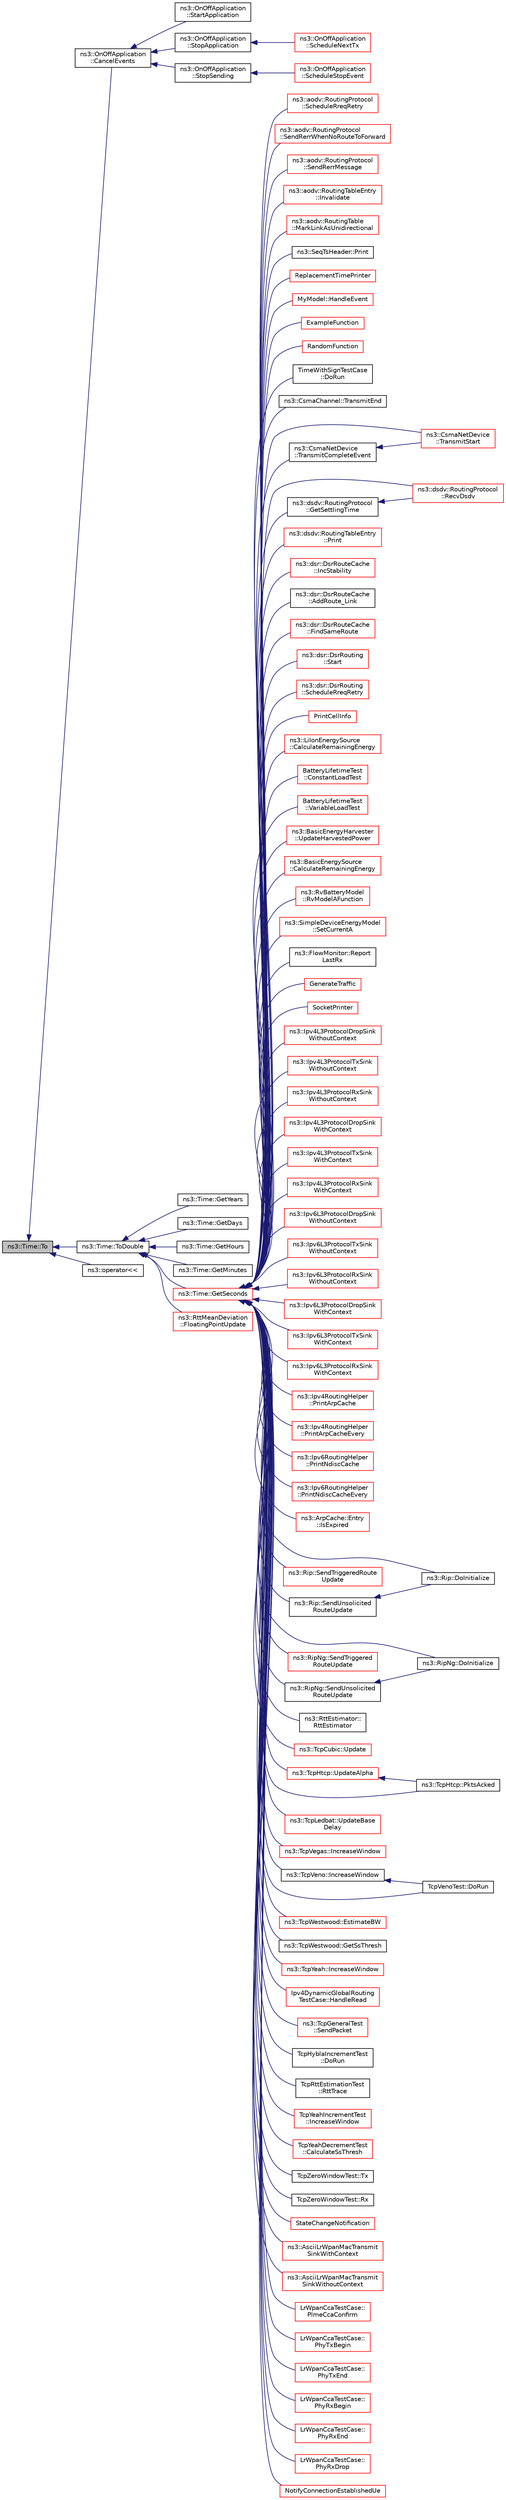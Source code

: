 digraph "ns3::Time::To"
{
  edge [fontname="Helvetica",fontsize="10",labelfontname="Helvetica",labelfontsize="10"];
  node [fontname="Helvetica",fontsize="10",shape=record];
  rankdir="LR";
  Node1 [label="ns3::Time::To",height=0.2,width=0.4,color="black", fillcolor="grey75", style="filled", fontcolor="black"];
  Node1 -> Node2 [dir="back",color="midnightblue",fontsize="10",style="solid"];
  Node2 [label="ns3::OnOffApplication\l::CancelEvents",height=0.2,width=0.4,color="black", fillcolor="white", style="filled",URL="$dc/d04/classns3_1_1OnOffApplication.html#afb253c6f54b73e7ca4599ad5541bce5c",tooltip="Cancel all pending events. "];
  Node2 -> Node3 [dir="back",color="midnightblue",fontsize="10",style="solid"];
  Node3 [label="ns3::OnOffApplication\l::StartApplication",height=0.2,width=0.4,color="black", fillcolor="white", style="filled",URL="$dc/d04/classns3_1_1OnOffApplication.html#a0d9d5f0f60ec877c788c5c0e55c9587b",tooltip="Application specific startup code. "];
  Node2 -> Node4 [dir="back",color="midnightblue",fontsize="10",style="solid"];
  Node4 [label="ns3::OnOffApplication\l::StopApplication",height=0.2,width=0.4,color="black", fillcolor="white", style="filled",URL="$dc/d04/classns3_1_1OnOffApplication.html#a944980f8e00a8dcfb14fd4d915396ef7",tooltip="Application specific shutdown code. "];
  Node4 -> Node5 [dir="back",color="midnightblue",fontsize="10",style="solid"];
  Node5 [label="ns3::OnOffApplication\l::ScheduleNextTx",height=0.2,width=0.4,color="red", fillcolor="white", style="filled",URL="$dc/d04/classns3_1_1OnOffApplication.html#a654fc8acee0ccc66f1c736a06c5e149d",tooltip="Schedule the next packet transmission. "];
  Node2 -> Node6 [dir="back",color="midnightblue",fontsize="10",style="solid"];
  Node6 [label="ns3::OnOffApplication\l::StopSending",height=0.2,width=0.4,color="black", fillcolor="white", style="filled",URL="$dc/d04/classns3_1_1OnOffApplication.html#ab84ce405602879567f051a16ff8518a8",tooltip="Start an Off period. "];
  Node6 -> Node7 [dir="back",color="midnightblue",fontsize="10",style="solid"];
  Node7 [label="ns3::OnOffApplication\l::ScheduleStopEvent",height=0.2,width=0.4,color="red", fillcolor="white", style="filled",URL="$dc/d04/classns3_1_1OnOffApplication.html#a77a666c5f73ec9a94fb06ca47c5b6dde",tooltip="Schedule the next Off period start. "];
  Node1 -> Node8 [dir="back",color="midnightblue",fontsize="10",style="solid"];
  Node8 [label="ns3::Time::ToDouble",height=0.2,width=0.4,color="black", fillcolor="white", style="filled",URL="$dc/d04/classns3_1_1Time.html#a5fc320666cc3f9b379e64e9263e332b3"];
  Node8 -> Node9 [dir="back",color="midnightblue",fontsize="10",style="solid"];
  Node9 [label="ns3::Time::GetYears",height=0.2,width=0.4,color="black", fillcolor="white", style="filled",URL="$dc/d04/classns3_1_1Time.html#aa075cad5956a6074b90ed79ddf869a6c"];
  Node8 -> Node10 [dir="back",color="midnightblue",fontsize="10",style="solid"];
  Node10 [label="ns3::Time::GetDays",height=0.2,width=0.4,color="black", fillcolor="white", style="filled",URL="$dc/d04/classns3_1_1Time.html#ac9253ea7519b3780fb6db3ff81efbcd6"];
  Node8 -> Node11 [dir="back",color="midnightblue",fontsize="10",style="solid"];
  Node11 [label="ns3::Time::GetHours",height=0.2,width=0.4,color="black", fillcolor="white", style="filled",URL="$dc/d04/classns3_1_1Time.html#ab63a464701fb20020450eeb60158740a"];
  Node8 -> Node12 [dir="back",color="midnightblue",fontsize="10",style="solid"];
  Node12 [label="ns3::Time::GetMinutes",height=0.2,width=0.4,color="black", fillcolor="white", style="filled",URL="$dc/d04/classns3_1_1Time.html#abc2acc50a5594050d6869f5dfd83f57c"];
  Node8 -> Node13 [dir="back",color="midnightblue",fontsize="10",style="solid"];
  Node13 [label="ns3::Time::GetSeconds",height=0.2,width=0.4,color="red", fillcolor="white", style="filled",URL="$dc/d04/classns3_1_1Time.html#a8f20d5c3b0902d7b4320982f340b57c8"];
  Node13 -> Node14 [dir="back",color="midnightblue",fontsize="10",style="solid"];
  Node14 [label="ns3::aodv::RoutingProtocol\l::ScheduleRreqRetry",height=0.2,width=0.4,color="red", fillcolor="white", style="filled",URL="$db/dd0/classns3_1_1aodv_1_1RoutingProtocol.html#a85e17b36131d0582099347a4379bef11"];
  Node13 -> Node15 [dir="back",color="midnightblue",fontsize="10",style="solid"];
  Node15 [label="ns3::aodv::RoutingProtocol\l::SendRerrWhenNoRouteToForward",height=0.2,width=0.4,color="red", fillcolor="white", style="filled",URL="$db/dd0/classns3_1_1aodv_1_1RoutingProtocol.html#aa8b4c8c3811348aa19e76218523796af"];
  Node13 -> Node16 [dir="back",color="midnightblue",fontsize="10",style="solid"];
  Node16 [label="ns3::aodv::RoutingProtocol\l::SendRerrMessage",height=0.2,width=0.4,color="red", fillcolor="white", style="filled",URL="$db/dd0/classns3_1_1aodv_1_1RoutingProtocol.html#abc216040fe7b7ac100ea7bf2ce9a0bdb",tooltip="Forward RERR. "];
  Node13 -> Node17 [dir="back",color="midnightblue",fontsize="10",style="solid"];
  Node17 [label="ns3::aodv::RoutingTableEntry\l::Invalidate",height=0.2,width=0.4,color="red", fillcolor="white", style="filled",URL="$d7/d69/classns3_1_1aodv_1_1RoutingTableEntry.html#a828a495f05feac45830d398ad0704e5f",tooltip="Mark entry as \"down\" (i.e. disable it) "];
  Node13 -> Node18 [dir="back",color="midnightblue",fontsize="10",style="solid"];
  Node18 [label="ns3::aodv::RoutingTable\l::MarkLinkAsUnidirectional",height=0.2,width=0.4,color="red", fillcolor="white", style="filled",URL="$de/d42/classns3_1_1aodv_1_1RoutingTable.html#ae82d9009d8a05047561df8896c4c4d57"];
  Node13 -> Node19 [dir="back",color="midnightblue",fontsize="10",style="solid"];
  Node19 [label="ns3::SeqTsHeader::Print",height=0.2,width=0.4,color="black", fillcolor="white", style="filled",URL="$d7/dd7/classns3_1_1SeqTsHeader.html#a4a0dbf841eadb346d436ef57c28a4636"];
  Node13 -> Node20 [dir="back",color="midnightblue",fontsize="10",style="solid"];
  Node20 [label="ReplacementTimePrinter",height=0.2,width=0.4,color="red", fillcolor="white", style="filled",URL="$dd/d8e/sample-log-time-format_8cc.html#a88ecb1122aacd8f4e9f8a7c8319dc180"];
  Node13 -> Node21 [dir="back",color="midnightblue",fontsize="10",style="solid"];
  Node21 [label="MyModel::HandleEvent",height=0.2,width=0.4,color="red", fillcolor="white", style="filled",URL="$d5/da6/classMyModel.html#ab922ec537229c1478f22fdca05410f29"];
  Node13 -> Node22 [dir="back",color="midnightblue",fontsize="10",style="solid"];
  Node22 [label="ExampleFunction",height=0.2,width=0.4,color="red", fillcolor="white", style="filled",URL="$da/d5a/sample-simulator_8cc.html#a445145225afdfd0a7f9ec1780b5cd49d"];
  Node13 -> Node23 [dir="back",color="midnightblue",fontsize="10",style="solid"];
  Node23 [label="RandomFunction",height=0.2,width=0.4,color="red", fillcolor="white", style="filled",URL="$da/d5a/sample-simulator_8cc.html#a935efb5a8a96132ec1ba8bd67487b97b"];
  Node13 -> Node24 [dir="back",color="midnightblue",fontsize="10",style="solid"];
  Node24 [label="TimeWithSignTestCase\l::DoRun",height=0.2,width=0.4,color="black", fillcolor="white", style="filled",URL="$df/dfc/classTimeWithSignTestCase.html#a03309451e3cb122b3f7dec63070549b2",tooltip="Implementation to actually run this TestCase. "];
  Node13 -> Node25 [dir="back",color="midnightblue",fontsize="10",style="solid"];
  Node25 [label="ns3::CsmaChannel::TransmitEnd",height=0.2,width=0.4,color="black", fillcolor="white", style="filled",URL="$de/d86/classns3_1_1CsmaChannel.html#a720272c5f63d9bdd32d7ca43925ee6d2",tooltip="Indicates that the net device has finished transmitting the packet over the channel. "];
  Node13 -> Node26 [dir="back",color="midnightblue",fontsize="10",style="solid"];
  Node26 [label="ns3::CsmaNetDevice\l::TransmitStart",height=0.2,width=0.4,color="red", fillcolor="white", style="filled",URL="$d4/df2/classns3_1_1CsmaNetDevice.html#a4120db41aa1f41a5e1d59220b306f1e8"];
  Node13 -> Node27 [dir="back",color="midnightblue",fontsize="10",style="solid"];
  Node27 [label="ns3::CsmaNetDevice\l::TransmitCompleteEvent",height=0.2,width=0.4,color="black", fillcolor="white", style="filled",URL="$d4/df2/classns3_1_1CsmaNetDevice.html#a3f908850087739df8d27e1a7207261aa"];
  Node27 -> Node26 [dir="back",color="midnightblue",fontsize="10",style="solid"];
  Node13 -> Node28 [dir="back",color="midnightblue",fontsize="10",style="solid"];
  Node28 [label="ns3::dsdv::RoutingProtocol\l::RecvDsdv",height=0.2,width=0.4,color="red", fillcolor="white", style="filled",URL="$de/dca/classns3_1_1dsdv_1_1RoutingProtocol.html#ad27475d64bfd478b57d73f3cc08d4c99",tooltip="Receive and process dsdv control packet. "];
  Node13 -> Node29 [dir="back",color="midnightblue",fontsize="10",style="solid"];
  Node29 [label="ns3::dsdv::RoutingProtocol\l::GetSettlingTime",height=0.2,width=0.4,color="black", fillcolor="white", style="filled",URL="$de/dca/classns3_1_1dsdv_1_1RoutingProtocol.html#a83244927636fd12b775ebdbe0b334e68"];
  Node29 -> Node28 [dir="back",color="midnightblue",fontsize="10",style="solid"];
  Node13 -> Node30 [dir="back",color="midnightblue",fontsize="10",style="solid"];
  Node30 [label="ns3::dsdv::RoutingTableEntry\l::Print",height=0.2,width=0.4,color="red", fillcolor="white", style="filled",URL="$d0/d36/classns3_1_1dsdv_1_1RoutingTableEntry.html#a9265d9edd111ba791855b81101f82eb5"];
  Node13 -> Node31 [dir="back",color="midnightblue",fontsize="10",style="solid"];
  Node31 [label="ns3::dsr::DsrRouteCache\l::IncStability",height=0.2,width=0.4,color="red", fillcolor="white", style="filled",URL="$df/d3d/classns3_1_1dsr_1_1DsrRouteCache.html#aa638a140150404cc82a5937bcc622395",tooltip="increase the stability of the node "];
  Node13 -> Node32 [dir="back",color="midnightblue",fontsize="10",style="solid"];
  Node32 [label="ns3::dsr::DsrRouteCache\l::AddRoute_Link",height=0.2,width=0.4,color="black", fillcolor="white", style="filled",URL="$df/d3d/classns3_1_1dsr_1_1DsrRouteCache.html#a75cc32c929563b2a44ad73b2fda9c577"];
  Node13 -> Node33 [dir="back",color="midnightblue",fontsize="10",style="solid"];
  Node33 [label="ns3::dsr::DsrRouteCache\l::FindSameRoute",height=0.2,width=0.4,color="red", fillcolor="white", style="filled",URL="$df/d3d/classns3_1_1dsr_1_1DsrRouteCache.html#a881db5104e9bb9b45e4ec836b0a802da",tooltip="Find the same route in the route cache. "];
  Node13 -> Node34 [dir="back",color="midnightblue",fontsize="10",style="solid"];
  Node34 [label="ns3::dsr::DsrRouting\l::Start",height=0.2,width=0.4,color="red", fillcolor="white", style="filled",URL="$df/d32/classns3_1_1dsr_1_1DsrRouting.html#aa97c9bcf61e5623297563965740a8559"];
  Node13 -> Node35 [dir="back",color="midnightblue",fontsize="10",style="solid"];
  Node35 [label="ns3::dsr::DsrRouting\l::ScheduleRreqRetry",height=0.2,width=0.4,color="red", fillcolor="white", style="filled",URL="$df/d32/classns3_1_1dsr_1_1DsrRouting.html#a056b38f3af6c2992be89b8fc5cb15448",tooltip="Schedule the route request retry. "];
  Node13 -> Node36 [dir="back",color="midnightblue",fontsize="10",style="solid"];
  Node36 [label="PrintCellInfo",height=0.2,width=0.4,color="red", fillcolor="white", style="filled",URL="$df/d15/examples_2li-ion-energy-source_8cc.html#a5a233214e03143292862c2a936b073eb"];
  Node13 -> Node37 [dir="back",color="midnightblue",fontsize="10",style="solid"];
  Node37 [label="ns3::LiIonEnergySource\l::CalculateRemainingEnergy",height=0.2,width=0.4,color="red", fillcolor="white", style="filled",URL="$dd/d9d/classns3_1_1LiIonEnergySource.html#a7df49ec678488cab1e5d57a2ee7e3ddb"];
  Node13 -> Node38 [dir="back",color="midnightblue",fontsize="10",style="solid"];
  Node38 [label="BatteryLifetimeTest\l::ConstantLoadTest",height=0.2,width=0.4,color="red", fillcolor="white", style="filled",URL="$dd/d15/classBatteryLifetimeTest.html#a5cfb6c588872035454feb525491b1d52"];
  Node13 -> Node39 [dir="back",color="midnightblue",fontsize="10",style="solid"];
  Node39 [label="BatteryLifetimeTest\l::VariableLoadTest",height=0.2,width=0.4,color="red", fillcolor="white", style="filled",URL="$dd/d15/classBatteryLifetimeTest.html#aa6d0fb55387831f97d9834c47abfd669"];
  Node13 -> Node40 [dir="back",color="midnightblue",fontsize="10",style="solid"];
  Node40 [label="ns3::BasicEnergyHarvester\l::UpdateHarvestedPower",height=0.2,width=0.4,color="red", fillcolor="white", style="filled",URL="$d5/df9/classns3_1_1BasicEnergyHarvester.html#aa1a0d934e9024f469a6b06b3b960f34e"];
  Node13 -> Node41 [dir="back",color="midnightblue",fontsize="10",style="solid"];
  Node41 [label="ns3::BasicEnergySource\l::CalculateRemainingEnergy",height=0.2,width=0.4,color="red", fillcolor="white", style="filled",URL="$d1/db4/classns3_1_1BasicEnergySource.html#adae3ce4cc2dbead3d27ae5eafaa7126b"];
  Node13 -> Node42 [dir="back",color="midnightblue",fontsize="10",style="solid"];
  Node42 [label="ns3::RvBatteryModel\l::RvModelAFunction",height=0.2,width=0.4,color="red", fillcolor="white", style="filled",URL="$db/db8/classns3_1_1RvBatteryModel.html#ab3bf9607642772fb56445a23e654626b",tooltip="RV model A function. "];
  Node13 -> Node43 [dir="back",color="midnightblue",fontsize="10",style="solid"];
  Node43 [label="ns3::SimpleDeviceEnergyModel\l::SetCurrentA",height=0.2,width=0.4,color="red", fillcolor="white", style="filled",URL="$d4/dca/classns3_1_1SimpleDeviceEnergyModel.html#a545d64c4f11c9ad2a4e37e48b27fb744"];
  Node13 -> Node44 [dir="back",color="midnightblue",fontsize="10",style="solid"];
  Node44 [label="ns3::FlowMonitor::Report\lLastRx",height=0.2,width=0.4,color="black", fillcolor="white", style="filled",URL="$d7/d39/classns3_1_1FlowMonitor.html#a534535fd498067cae4f774ba701e5d47"];
  Node13 -> Node45 [dir="back",color="midnightblue",fontsize="10",style="solid"];
  Node45 [label="GenerateTraffic",height=0.2,width=0.4,color="red", fillcolor="white", style="filled",URL="$d9/d41/main-simple_8cc.html#a56b0a2c40ec28496e4ff380c68b676f3"];
  Node13 -> Node46 [dir="back",color="midnightblue",fontsize="10",style="solid"];
  Node46 [label="SocketPrinter",height=0.2,width=0.4,color="red", fillcolor="white", style="filled",URL="$d9/d41/main-simple_8cc.html#acce2c9a2db7d3bf40642912ba18879a2"];
  Node13 -> Node47 [dir="back",color="midnightblue",fontsize="10",style="solid"];
  Node47 [label="ns3::Ipv4L3ProtocolDropSink\lWithoutContext",height=0.2,width=0.4,color="red", fillcolor="white", style="filled",URL="$d7/d2e/namespacens3.html#aa6faccffe4e7ec3e0a1f5ea80ed7f81d",tooltip="Sync function for IPv4 dropped packet - Ascii output. "];
  Node13 -> Node48 [dir="back",color="midnightblue",fontsize="10",style="solid"];
  Node48 [label="ns3::Ipv4L3ProtocolTxSink\lWithoutContext",height=0.2,width=0.4,color="red", fillcolor="white", style="filled",URL="$d7/d2e/namespacens3.html#ae08dabf17f5254377bcce237263a3c4d",tooltip="Sync function for IPv4 transmitted packet - Ascii output. "];
  Node13 -> Node49 [dir="back",color="midnightblue",fontsize="10",style="solid"];
  Node49 [label="ns3::Ipv4L3ProtocolRxSink\lWithoutContext",height=0.2,width=0.4,color="red", fillcolor="white", style="filled",URL="$d7/d2e/namespacens3.html#ab7f559cb75bca820ec86b2be4523b8bf",tooltip="Sync function for IPv4 received packet - Ascii output. "];
  Node13 -> Node50 [dir="back",color="midnightblue",fontsize="10",style="solid"];
  Node50 [label="ns3::Ipv4L3ProtocolDropSink\lWithContext",height=0.2,width=0.4,color="red", fillcolor="white", style="filled",URL="$d7/d2e/namespacens3.html#ab731704e54609d989a8b5ab8790f5948",tooltip="Sync function for IPv4 dropped packet - Ascii output. "];
  Node13 -> Node51 [dir="back",color="midnightblue",fontsize="10",style="solid"];
  Node51 [label="ns3::Ipv4L3ProtocolTxSink\lWithContext",height=0.2,width=0.4,color="red", fillcolor="white", style="filled",URL="$d7/d2e/namespacens3.html#ae5c3b272528df0f20c90e9619ae8d4c1",tooltip="Sync function for IPv4 transmitted packet - Ascii output. "];
  Node13 -> Node52 [dir="back",color="midnightblue",fontsize="10",style="solid"];
  Node52 [label="ns3::Ipv4L3ProtocolRxSink\lWithContext",height=0.2,width=0.4,color="red", fillcolor="white", style="filled",URL="$d7/d2e/namespacens3.html#a861f020898d092a9027edf46576a4033",tooltip="Sync function for IPv4 received packet - Ascii output. "];
  Node13 -> Node53 [dir="back",color="midnightblue",fontsize="10",style="solid"];
  Node53 [label="ns3::Ipv6L3ProtocolDropSink\lWithoutContext",height=0.2,width=0.4,color="red", fillcolor="white", style="filled",URL="$d7/d2e/namespacens3.html#a7ced21c98bc6aea53aacc04207dcf51c",tooltip="Sync function for IPv6 dropped packet - Ascii output. "];
  Node13 -> Node54 [dir="back",color="midnightblue",fontsize="10",style="solid"];
  Node54 [label="ns3::Ipv6L3ProtocolTxSink\lWithoutContext",height=0.2,width=0.4,color="red", fillcolor="white", style="filled",URL="$d7/d2e/namespacens3.html#afefdbba2df6c6e8aaaf8cd04d4c65ed8",tooltip="Sync function for IPv6 transmitted packet - Ascii output. "];
  Node13 -> Node55 [dir="back",color="midnightblue",fontsize="10",style="solid"];
  Node55 [label="ns3::Ipv6L3ProtocolRxSink\lWithoutContext",height=0.2,width=0.4,color="red", fillcolor="white", style="filled",URL="$d7/d2e/namespacens3.html#afebee98eb19d40184517bb4806b90130",tooltip="Sync function for IPv6 received packet - Ascii output. "];
  Node13 -> Node56 [dir="back",color="midnightblue",fontsize="10",style="solid"];
  Node56 [label="ns3::Ipv6L3ProtocolDropSink\lWithContext",height=0.2,width=0.4,color="red", fillcolor="white", style="filled",URL="$d7/d2e/namespacens3.html#a4c8acaeda2989dceadb214af568d89a1",tooltip="Sync function for IPv6 dropped packet - Ascii output. "];
  Node13 -> Node57 [dir="back",color="midnightblue",fontsize="10",style="solid"];
  Node57 [label="ns3::Ipv6L3ProtocolTxSink\lWithContext",height=0.2,width=0.4,color="red", fillcolor="white", style="filled",URL="$d7/d2e/namespacens3.html#aaf7b2964128423d1fa02e622009b0e04",tooltip="Sync function for IPv6 transmitted packet - Ascii output. "];
  Node13 -> Node58 [dir="back",color="midnightblue",fontsize="10",style="solid"];
  Node58 [label="ns3::Ipv6L3ProtocolRxSink\lWithContext",height=0.2,width=0.4,color="red", fillcolor="white", style="filled",URL="$d7/d2e/namespacens3.html#a694eb22660f7c8a45732d834395e3900",tooltip="Sync function for IPv6 received packet - Ascii output. "];
  Node13 -> Node59 [dir="back",color="midnightblue",fontsize="10",style="solid"];
  Node59 [label="ns3::Ipv4RoutingHelper\l::PrintArpCache",height=0.2,width=0.4,color="red", fillcolor="white", style="filled",URL="$df/d4e/classns3_1_1Ipv4RoutingHelper.html#ae2bcc2aced34f45479b388fa16761e85",tooltip="prints the neighbor cache of a node. "];
  Node13 -> Node60 [dir="back",color="midnightblue",fontsize="10",style="solid"];
  Node60 [label="ns3::Ipv4RoutingHelper\l::PrintArpCacheEvery",height=0.2,width=0.4,color="red", fillcolor="white", style="filled",URL="$df/d4e/classns3_1_1Ipv4RoutingHelper.html#a34f51ee22efe6ae308e4843741e80388",tooltip="prints the neighbor cache of a node at regular intervals specified by user. "];
  Node13 -> Node61 [dir="back",color="midnightblue",fontsize="10",style="solid"];
  Node61 [label="ns3::Ipv6RoutingHelper\l::PrintNdiscCache",height=0.2,width=0.4,color="red", fillcolor="white", style="filled",URL="$d1/d7a/classns3_1_1Ipv6RoutingHelper.html#a582eac0a7c42f77cdc5b8319f1c25897",tooltip="prints the neighbor cache of a node. "];
  Node13 -> Node62 [dir="back",color="midnightblue",fontsize="10",style="solid"];
  Node62 [label="ns3::Ipv6RoutingHelper\l::PrintNdiscCacheEvery",height=0.2,width=0.4,color="red", fillcolor="white", style="filled",URL="$d1/d7a/classns3_1_1Ipv6RoutingHelper.html#a6b83234c9aa93f14576ba9f12c87a64b",tooltip="prints the neighbor cache of a node at regular intervals specified by user. "];
  Node13 -> Node63 [dir="back",color="midnightblue",fontsize="10",style="solid"];
  Node63 [label="ns3::ArpCache::Entry\l::IsExpired",height=0.2,width=0.4,color="red", fillcolor="white", style="filled",URL="$d9/d44/classns3_1_1ArpCache_1_1Entry.html#ae21ad77ad15e1b8e008f81f8eab30d09"];
  Node13 -> Node64 [dir="back",color="midnightblue",fontsize="10",style="solid"];
  Node64 [label="ns3::Rip::DoInitialize",height=0.2,width=0.4,color="black", fillcolor="white", style="filled",URL="$d7/d2b/classns3_1_1Rip.html#a622ec450ec78945f81986b64ce3dcbed"];
  Node13 -> Node65 [dir="back",color="midnightblue",fontsize="10",style="solid"];
  Node65 [label="ns3::Rip::SendTriggeredRoute\lUpdate",height=0.2,width=0.4,color="red", fillcolor="white", style="filled",URL="$d7/d2b/classns3_1_1Rip.html#aee5d3efe6b4dbcd128018f49b981fd7c",tooltip="Send Triggered Routing Updates on all interfaces. "];
  Node13 -> Node66 [dir="back",color="midnightblue",fontsize="10",style="solid"];
  Node66 [label="ns3::Rip::SendUnsolicited\lRouteUpdate",height=0.2,width=0.4,color="black", fillcolor="white", style="filled",URL="$d7/d2b/classns3_1_1Rip.html#aea59ff20475f09e1783bc37d5a8531c0",tooltip="Send Unsolicited Routing Updates on all interfaces. "];
  Node66 -> Node64 [dir="back",color="midnightblue",fontsize="10",style="solid"];
  Node13 -> Node67 [dir="back",color="midnightblue",fontsize="10",style="solid"];
  Node67 [label="ns3::RipNg::DoInitialize",height=0.2,width=0.4,color="black", fillcolor="white", style="filled",URL="$da/d75/classns3_1_1RipNg.html#a81a7056d4a1d1afc266181406f5dbf64"];
  Node13 -> Node68 [dir="back",color="midnightblue",fontsize="10",style="solid"];
  Node68 [label="ns3::RipNg::SendTriggered\lRouteUpdate",height=0.2,width=0.4,color="red", fillcolor="white", style="filled",URL="$da/d75/classns3_1_1RipNg.html#ad7a8e445116b3dd8cdd1d50366787c66",tooltip="Send Triggered Routing Updates on all interfaces. "];
  Node13 -> Node69 [dir="back",color="midnightblue",fontsize="10",style="solid"];
  Node69 [label="ns3::RipNg::SendUnsolicited\lRouteUpdate",height=0.2,width=0.4,color="black", fillcolor="white", style="filled",URL="$da/d75/classns3_1_1RipNg.html#af4dc944e60808380f6c5af16bf867fdc",tooltip="Send Unsolicited Routing Updates on all interfaces. "];
  Node69 -> Node67 [dir="back",color="midnightblue",fontsize="10",style="solid"];
  Node13 -> Node70 [dir="back",color="midnightblue",fontsize="10",style="solid"];
  Node70 [label="ns3::RttEstimator::\lRttEstimator",height=0.2,width=0.4,color="black", fillcolor="white", style="filled",URL="$da/d1f/classns3_1_1RttEstimator.html#a86696ed57483bf9e19abbf6978c46581"];
  Node13 -> Node71 [dir="back",color="midnightblue",fontsize="10",style="solid"];
  Node71 [label="ns3::TcpCubic::Update",height=0.2,width=0.4,color="red", fillcolor="white", style="filled",URL="$d3/dc3/classns3_1_1TcpCubic.html#a1676df929585823efe488c35448c69e4",tooltip="Cubic window update after a new ack received. "];
  Node13 -> Node72 [dir="back",color="midnightblue",fontsize="10",style="solid"];
  Node72 [label="ns3::TcpHtcp::UpdateAlpha",height=0.2,width=0.4,color="red", fillcolor="white", style="filled",URL="$d0/d2c/classns3_1_1TcpHtcp.html#a2eefc9a29bf9747095c705066de9c7a3",tooltip="Updates the additive increase parameter for H-TCP. "];
  Node72 -> Node73 [dir="back",color="midnightblue",fontsize="10",style="solid"];
  Node73 [label="ns3::TcpHtcp::PktsAcked",height=0.2,width=0.4,color="black", fillcolor="white", style="filled",URL="$d0/d2c/classns3_1_1TcpHtcp.html#ad09157c644632f904b019423e0bf555b",tooltip="Timing information on received ACK. "];
  Node13 -> Node73 [dir="back",color="midnightblue",fontsize="10",style="solid"];
  Node13 -> Node74 [dir="back",color="midnightblue",fontsize="10",style="solid"];
  Node74 [label="ns3::TcpLedbat::UpdateBase\lDelay",height=0.2,width=0.4,color="red", fillcolor="white", style="filled",URL="$dc/d18/classns3_1_1TcpLedbat.html#a1a29435e96f584de98c293b4d640c9f0",tooltip="Update the base delay buffer. "];
  Node13 -> Node75 [dir="back",color="midnightblue",fontsize="10",style="solid"];
  Node75 [label="ns3::TcpVegas::IncreaseWindow",height=0.2,width=0.4,color="red", fillcolor="white", style="filled",URL="$da/d38/classns3_1_1TcpVegas.html#ae80e9ac677116dada43dacda0f98a8b6",tooltip="Adjust cwnd following Vegas linear increase/decrease algorithm. "];
  Node13 -> Node76 [dir="back",color="midnightblue",fontsize="10",style="solid"];
  Node76 [label="ns3::TcpVeno::IncreaseWindow",height=0.2,width=0.4,color="black", fillcolor="white", style="filled",URL="$df/d4d/classns3_1_1TcpVeno.html#a5865787a20ea7c2c8beee2df5cefcdaa",tooltip="Adjust cwnd following Veno additive increase algorithm. "];
  Node76 -> Node77 [dir="back",color="midnightblue",fontsize="10",style="solid"];
  Node77 [label="TcpVenoTest::DoRun",height=0.2,width=0.4,color="black", fillcolor="white", style="filled",URL="$db/d48/classTcpVenoTest.html#ac9a8c938515295419b597b999c724100",tooltip="Implementation to actually run this TestCase. "];
  Node13 -> Node78 [dir="back",color="midnightblue",fontsize="10",style="solid"];
  Node78 [label="ns3::TcpWestwood::EstimateBW",height=0.2,width=0.4,color="red", fillcolor="white", style="filled",URL="$de/d56/classns3_1_1TcpWestwood.html#a5c1377a1cca6cfc1c653e3591fd145ea"];
  Node13 -> Node79 [dir="back",color="midnightblue",fontsize="10",style="solid"];
  Node79 [label="ns3::TcpWestwood::GetSsThresh",height=0.2,width=0.4,color="black", fillcolor="white", style="filled",URL="$de/d56/classns3_1_1TcpWestwood.html#a9e3849fbc8244c5748e49ab2e8b149c4",tooltip="Get the slow start threshold after a loss event. "];
  Node13 -> Node80 [dir="back",color="midnightblue",fontsize="10",style="solid"];
  Node80 [label="ns3::TcpYeah::IncreaseWindow",height=0.2,width=0.4,color="red", fillcolor="white", style="filled",URL="$d5/d18/classns3_1_1TcpYeah.html#aa1efa60adbcb1dfad8d188deef7ed2ea",tooltip="Adjust cwnd following YeAH dual-mode algorithm. "];
  Node13 -> Node81 [dir="back",color="midnightblue",fontsize="10",style="solid"];
  Node81 [label="Ipv4DynamicGlobalRouting\lTestCase::HandleRead",height=0.2,width=0.4,color="red", fillcolor="white", style="filled",URL="$d1/d60/classIpv4DynamicGlobalRoutingTestCase.html#a8649588426821efe9b55de7883538be7"];
  Node13 -> Node82 [dir="back",color="midnightblue",fontsize="10",style="solid"];
  Node82 [label="ns3::TcpGeneralTest\l::SendPacket",height=0.2,width=0.4,color="red", fillcolor="white", style="filled",URL="$d2/dfd/classns3_1_1TcpGeneralTest.html#ab7a2d9e8e8258fb18760c802ffa11c7c",tooltip="Send packets to other endpoint. "];
  Node13 -> Node83 [dir="back",color="midnightblue",fontsize="10",style="solid"];
  Node83 [label="TcpHyblaIncrementTest\l::DoRun",height=0.2,width=0.4,color="black", fillcolor="white", style="filled",URL="$d9/d57/classTcpHyblaIncrementTest.html#a22a9600b99784b480e1b615803cf9b1c",tooltip="Implementation to actually run this TestCase. "];
  Node13 -> Node84 [dir="back",color="midnightblue",fontsize="10",style="solid"];
  Node84 [label="TcpRttEstimationTest\l::RttTrace",height=0.2,width=0.4,color="black", fillcolor="white", style="filled",URL="$dc/deb/classTcpRttEstimationTest.html#a6ee6478809b03802883fe70ff61a5816",tooltip="Rtt changes. "];
  Node13 -> Node77 [dir="back",color="midnightblue",fontsize="10",style="solid"];
  Node13 -> Node85 [dir="back",color="midnightblue",fontsize="10",style="solid"];
  Node85 [label="TcpYeahIncrementTest\l::IncreaseWindow",height=0.2,width=0.4,color="red", fillcolor="white", style="filled",URL="$d5/d18/classTcpYeahIncrementTest.html#a09968ca2fd878753b5cf736c1d918076",tooltip="Increases the TCP window. "];
  Node13 -> Node86 [dir="back",color="midnightblue",fontsize="10",style="solid"];
  Node86 [label="TcpYeahDecrementTest\l::CalculateSsThresh",height=0.2,width=0.4,color="red", fillcolor="white", style="filled",URL="$da/d80/classTcpYeahDecrementTest.html#ac718766c0cb1a19751cf1e4ad88f7d85",tooltip="Calculate the Slow Start threshold. "];
  Node13 -> Node87 [dir="back",color="midnightblue",fontsize="10",style="solid"];
  Node87 [label="TcpZeroWindowTest::Tx",height=0.2,width=0.4,color="black", fillcolor="white", style="filled",URL="$d1/db9/classTcpZeroWindowTest.html#a8ae4bc8d2e49f2678978253d1821201f",tooltip="Packet transmitted down to IP layer. "];
  Node13 -> Node88 [dir="back",color="midnightblue",fontsize="10",style="solid"];
  Node88 [label="TcpZeroWindowTest::Rx",height=0.2,width=0.4,color="black", fillcolor="white", style="filled",URL="$d1/db9/classTcpZeroWindowTest.html#a6cfbd4a866da415fbb1f6e7e55a2fda3",tooltip="Packet received from IP layer. "];
  Node13 -> Node89 [dir="back",color="midnightblue",fontsize="10",style="solid"];
  Node89 [label="StateChangeNotification",height=0.2,width=0.4,color="red", fillcolor="white", style="filled",URL="$da/db1/lr-wpan-data_8cc.html#aed2e31e36ab5372d8c92e97e5e4215ae"];
  Node13 -> Node90 [dir="back",color="midnightblue",fontsize="10",style="solid"];
  Node90 [label="ns3::AsciiLrWpanMacTransmit\lSinkWithContext",height=0.2,width=0.4,color="red", fillcolor="white", style="filled",URL="$d7/d2e/namespacens3.html#a33e8db15e30905da375f8fd84052eda5",tooltip="Output an ascii line representing the Transmit event (with context) "];
  Node13 -> Node91 [dir="back",color="midnightblue",fontsize="10",style="solid"];
  Node91 [label="ns3::AsciiLrWpanMacTransmit\lSinkWithoutContext",height=0.2,width=0.4,color="red", fillcolor="white", style="filled",URL="$d7/d2e/namespacens3.html#a55e2dfa7fb9d30fbc6c174df2f29b25e",tooltip="Output an ascii line representing the Transmit event (without context) "];
  Node13 -> Node92 [dir="back",color="midnightblue",fontsize="10",style="solid"];
  Node92 [label="LrWpanCcaTestCase::\lPlmeCcaConfirm",height=0.2,width=0.4,color="red", fillcolor="white", style="filled",URL="$d7/def/classLrWpanCcaTestCase.html#af740f571b9d8594701c82480c8ff9632",tooltip="Function called when PlmeCcaConfirm is hit. "];
  Node13 -> Node93 [dir="back",color="midnightblue",fontsize="10",style="solid"];
  Node93 [label="LrWpanCcaTestCase::\lPhyTxBegin",height=0.2,width=0.4,color="red", fillcolor="white", style="filled",URL="$d7/def/classLrWpanCcaTestCase.html#a23a0238970a4597eb0e6f90cd5a2f5f5",tooltip="Function called when PhyTxBegin is hit. "];
  Node13 -> Node94 [dir="back",color="midnightblue",fontsize="10",style="solid"];
  Node94 [label="LrWpanCcaTestCase::\lPhyTxEnd",height=0.2,width=0.4,color="red", fillcolor="white", style="filled",URL="$d7/def/classLrWpanCcaTestCase.html#a10eb0d8851c2e8de313448bb2da6fd30",tooltip="Function called when PhyTxEnd is hit. "];
  Node13 -> Node95 [dir="back",color="midnightblue",fontsize="10",style="solid"];
  Node95 [label="LrWpanCcaTestCase::\lPhyRxBegin",height=0.2,width=0.4,color="red", fillcolor="white", style="filled",URL="$d7/def/classLrWpanCcaTestCase.html#a7d236bfc6109f581582255227b8dee77",tooltip="Function called when PhyRxBegin is hit. "];
  Node13 -> Node96 [dir="back",color="midnightblue",fontsize="10",style="solid"];
  Node96 [label="LrWpanCcaTestCase::\lPhyRxEnd",height=0.2,width=0.4,color="red", fillcolor="white", style="filled",URL="$d7/def/classLrWpanCcaTestCase.html#aed133fe6504b326574ada94b6043abcf",tooltip="Function called when PhyRxEnd is hit. "];
  Node13 -> Node97 [dir="back",color="midnightblue",fontsize="10",style="solid"];
  Node97 [label="LrWpanCcaTestCase::\lPhyRxDrop",height=0.2,width=0.4,color="red", fillcolor="white", style="filled",URL="$d7/def/classLrWpanCcaTestCase.html#a302ae211f206663a114fcd5a07752d5c",tooltip="Function called when PhyRxDrop is hit. "];
  Node13 -> Node98 [dir="back",color="midnightblue",fontsize="10",style="solid"];
  Node98 [label="NotifyConnectionEstablishedUe",height=0.2,width=0.4,color="red", fillcolor="white", style="filled",URL="$d9/d9d/lena-x2-handover_8cc.html#a7b068dcdfdae75954b1d6a533108413e"];
  Node8 -> Node99 [dir="back",color="midnightblue",fontsize="10",style="solid"];
  Node99 [label="ns3::RttMeanDeviation\l::FloatingPointUpdate",height=0.2,width=0.4,color="red", fillcolor="white", style="filled",URL="$d5/d30/classns3_1_1RttMeanDeviation.html#a6d3dc77a91e8c9aa23d912f2574111db"];
  Node1 -> Node100 [dir="back",color="midnightblue",fontsize="10",style="solid"];
  Node100 [label="ns3::operator\<\<",height=0.2,width=0.4,color="black", fillcolor="white", style="filled",URL="$d7/d2e/namespacens3.html#a347c51c1d8c261be30a8048ba717e0b0"];
}
